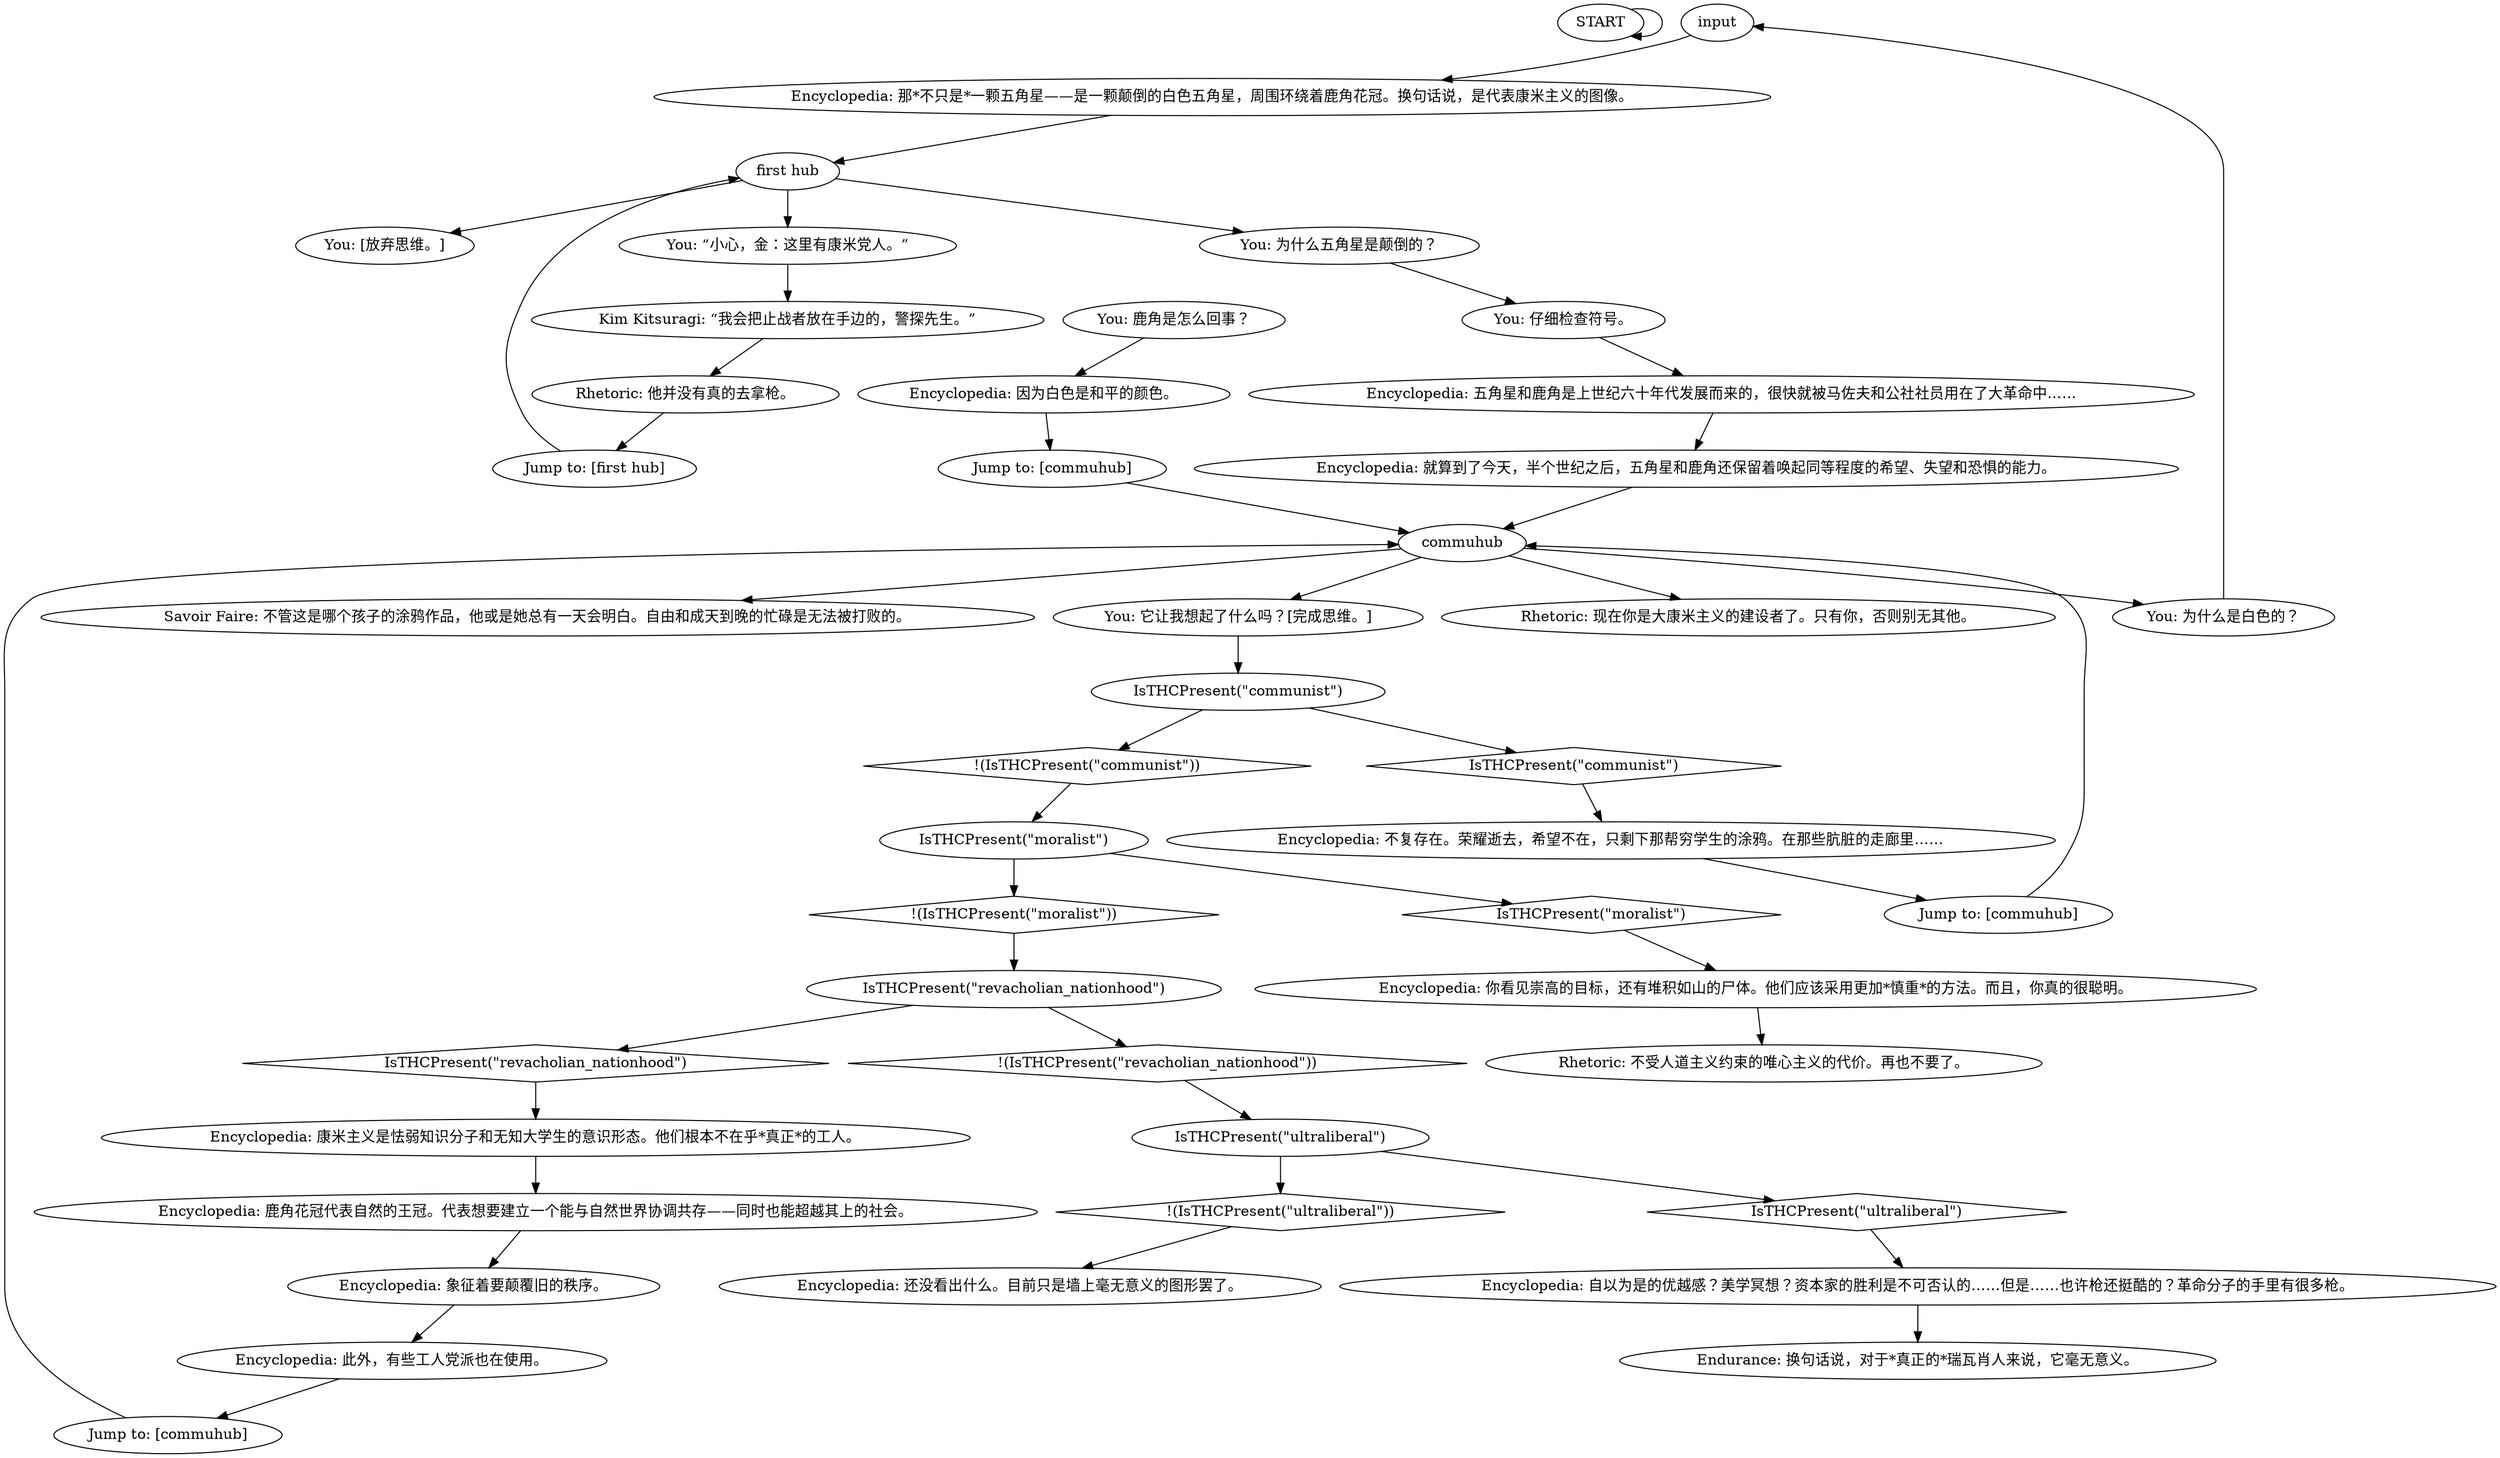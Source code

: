 # APT ORB / encyclo logo of communism
# The symbol of communism.
# ==================================================
digraph G {
	  0 [label="START"];
	  1 [label="input"];
	  2 [label="Encyclopedia: 因为白色是和平的颜色。"];
	  3 [label="Encyclopedia: 鹿角花冠代表自然的王冠。代表想要建立一个能与自然世界协调共存——同时也能超越其上的社会。"];
	  4 [label="Endurance: 换句话说，对于*真正的*瑞瓦肖人来说，它毫无意义。"];
	  5 [label="Savoir Faire: 不管这是哪个孩子的涂鸦作品，他或是她总有一天会明白。自由和成天到晚的忙碌是无法被打败的。"];
	  6 [label="You: 它让我想起了什么吗？[完成思维。]"];
	  7 [label="You: 为什么五角星是颠倒的？"];
	  8 [label="You: 仔细检查符号。"];
	  9 [label="Encyclopedia: 象征着要颠覆旧的秩序。"];
	  10 [label="Jump to: [commuhub]"];
	  11 [label="Rhetoric: 现在你是大康米主义的建设者了。只有你，否则别无其他。"];
	  12 [label="You: 鹿角是怎么回事？"];
	  13 [label="IsTHCPresent(\"communist\")"];
	  14 [label="IsTHCPresent(\"communist\")", shape=diamond];
	  15 [label="!(IsTHCPresent(\"communist\"))", shape=diamond];
	  16 [label="IsTHCPresent(\"moralist\")"];
	  17 [label="IsTHCPresent(\"moralist\")", shape=diamond];
	  18 [label="!(IsTHCPresent(\"moralist\"))", shape=diamond];
	  19 [label="Rhetoric: 他并没有真的去拿枪。"];
	  20 [label="You: [放弃思维。]"];
	  21 [label="Encyclopedia: 五角星和鹿角是上世纪六十年代发展而来的，很快就被马佐夫和公社社员用在了大革命中……"];
	  22 [label="Jump to: [commuhub]"];
	  23 [label="IsTHCPresent(\"revacholian_nationhood\")"];
	  24 [label="IsTHCPresent(\"revacholian_nationhood\")", shape=diamond];
	  25 [label="!(IsTHCPresent(\"revacholian_nationhood\"))", shape=diamond];
	  26 [label="Encyclopedia: 还没看出什么。目前只是墙上毫无意义的图形罢了。"];
	  27 [label="Encyclopedia: 就算到了今天，半个世纪之后，五角星和鹿角还保留着唤起同等程度的希望、失望和恐惧的能力。"];
	  28 [label="You: 为什么是白色的？"];
	  29 [label="Encyclopedia: 康米主义是怯弱知识分子和无知大学生的意识形态。他们根本不在乎*真正*的工人。"];
	  30 [label="Rhetoric: 不受人道主义约束的唯心主义的代价。再也不要了。"];
	  31 [label="You: “小心，金：这里有康米党人。”"];
	  32 [label="Encyclopedia: 此外，有些工人党派也在使用。"];
	  33 [label="commuhub"];
	  34 [label="Jump to: [commuhub]"];
	  35 [label="first hub"];
	  36 [label="Kim Kitsuragi: “我会把止战者放在手边的，警探先生。”"];
	  37 [label="Encyclopedia: 不复存在。荣耀逝去，希望不在，只剩下那帮穷学生的涂鸦。在那些肮脏的走廊里……"];
	  38 [label="Encyclopedia: 你看见崇高的目标，还有堆积如山的尸体。他们应该采用更加*慎重*的方法。而且，你真的很聪明。"];
	  39 [label="Jump to: [first hub]"];
	  40 [label="Encyclopedia: 那*不只是*一颗五角星——是一颗颠倒的白色五角星，周围环绕着鹿角花冠。换句话说，是代表康米主义的图像。"];
	  41 [label="IsTHCPresent(\"ultraliberal\")"];
	  42 [label="IsTHCPresent(\"ultraliberal\")", shape=diamond];
	  43 [label="!(IsTHCPresent(\"ultraliberal\"))", shape=diamond];
	  44 [label="Encyclopedia: 自以为是的优越感？美学冥想？资本家的胜利是不可否认的……但是……也许枪还挺酷的？革命分子的手里有很多枪。"];
	  0 -> 0
	  1 -> 40
	  2 -> 34
	  3 -> 9
	  6 -> 13
	  7 -> 8
	  8 -> 21
	  9 -> 32
	  10 -> 33
	  12 -> 2
	  13 -> 14
	  13 -> 15
	  14 -> 37
	  15 -> 16
	  16 -> 17
	  16 -> 18
	  17 -> 38
	  18 -> 23
	  19 -> 39
	  21 -> 27
	  22 -> 33
	  23 -> 24
	  23 -> 25
	  24 -> 29
	  25 -> 41
	  27 -> 33
	  28 -> 1
	  29 -> 3
	  31 -> 36
	  32 -> 22
	  33 -> 11
	  33 -> 28
	  33 -> 5
	  33 -> 6
	  34 -> 33
	  35 -> 7
	  35 -> 20
	  35 -> 31
	  36 -> 19
	  37 -> 10
	  38 -> 30
	  39 -> 35
	  40 -> 35
	  41 -> 42
	  41 -> 43
	  42 -> 44
	  43 -> 26
	  44 -> 4
}

